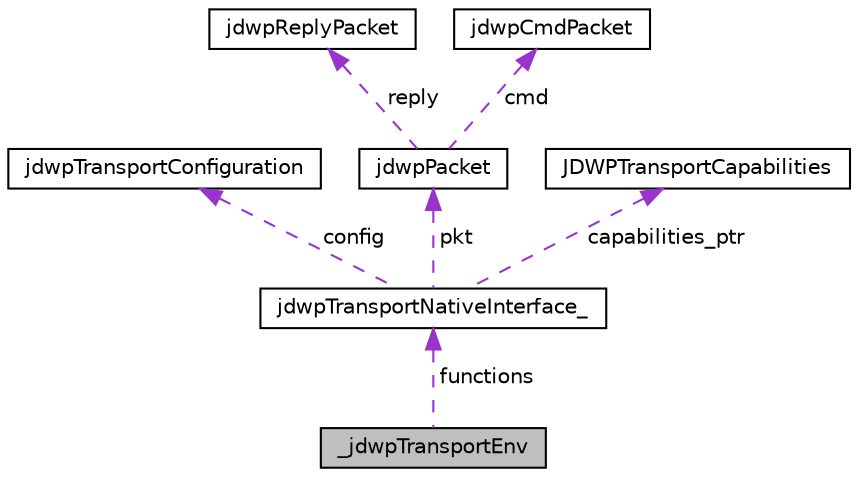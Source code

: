 digraph "_jdwpTransportEnv"
{
 // LATEX_PDF_SIZE
  edge [fontname="Helvetica",fontsize="10",labelfontname="Helvetica",labelfontsize="10"];
  node [fontname="Helvetica",fontsize="10",shape=record];
  Node1 [label="_jdwpTransportEnv",height=0.2,width=0.4,color="black", fillcolor="grey75", style="filled", fontcolor="black",tooltip=" "];
  Node2 -> Node1 [dir="back",color="darkorchid3",fontsize="10",style="dashed",label=" functions" ,fontname="Helvetica"];
  Node2 [label="jdwpTransportNativeInterface_",height=0.2,width=0.4,color="black", fillcolor="white", style="filled",URL="$structjdwp_transport_native_interface__.html",tooltip=" "];
  Node3 -> Node2 [dir="back",color="darkorchid3",fontsize="10",style="dashed",label=" config" ,fontname="Helvetica"];
  Node3 [label="jdwpTransportConfiguration",height=0.2,width=0.4,color="black", fillcolor="white", style="filled",URL="$structjdwp_transport_configuration.html",tooltip=" "];
  Node4 -> Node2 [dir="back",color="darkorchid3",fontsize="10",style="dashed",label=" pkt" ,fontname="Helvetica"];
  Node4 [label="jdwpPacket",height=0.2,width=0.4,color="black", fillcolor="white", style="filled",URL="$structjdwp_packet.html",tooltip=" "];
  Node5 -> Node4 [dir="back",color="darkorchid3",fontsize="10",style="dashed",label=" reply" ,fontname="Helvetica"];
  Node5 [label="jdwpReplyPacket",height=0.2,width=0.4,color="black", fillcolor="white", style="filled",URL="$structjdwp_reply_packet.html",tooltip=" "];
  Node6 -> Node4 [dir="back",color="darkorchid3",fontsize="10",style="dashed",label=" cmd" ,fontname="Helvetica"];
  Node6 [label="jdwpCmdPacket",height=0.2,width=0.4,color="black", fillcolor="white", style="filled",URL="$structjdwp_cmd_packet.html",tooltip=" "];
  Node7 -> Node2 [dir="back",color="darkorchid3",fontsize="10",style="dashed",label=" capabilities_ptr" ,fontname="Helvetica"];
  Node7 [label="JDWPTransportCapabilities",height=0.2,width=0.4,color="black", fillcolor="white", style="filled",URL="$struct_j_d_w_p_transport_capabilities.html",tooltip=" "];
}

